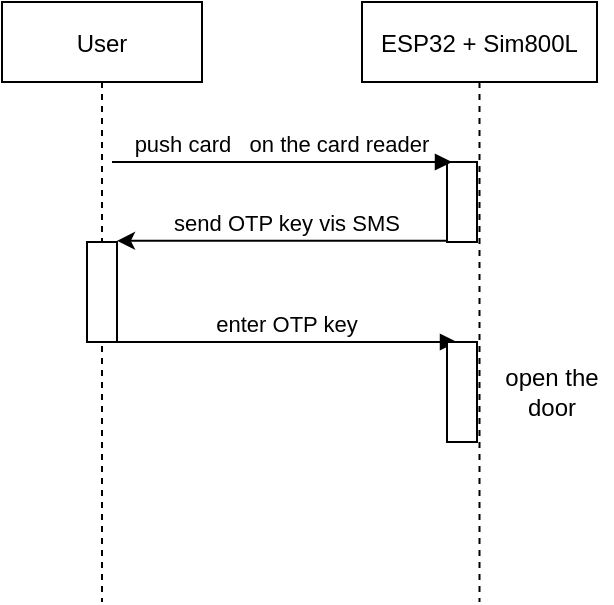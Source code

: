 <mxfile version="18.0.3" type="github">
  <diagram id="kgpKYQtTHZ0yAKxKKP6v" name="Page-1">
    <mxGraphModel dx="813" dy="435" grid="1" gridSize="10" guides="1" tooltips="1" connect="1" arrows="1" fold="1" page="1" pageScale="1" pageWidth="850" pageHeight="1100" math="0" shadow="0">
      <root>
        <mxCell id="0" />
        <mxCell id="1" parent="0" />
        <mxCell id="3nuBFxr9cyL0pnOWT2aG-1" value="User" style="shape=umlLifeline;perimeter=lifelinePerimeter;container=1;collapsible=0;recursiveResize=0;rounded=0;shadow=0;strokeWidth=1;" parent="1" vertex="1">
          <mxGeometry x="120" y="80" width="100" height="300" as="geometry" />
        </mxCell>
        <mxCell id="Ym4FnfFCribtHBTN_zNP-5" value="" style="points=[];perimeter=orthogonalPerimeter;rounded=0;shadow=0;strokeWidth=1;" vertex="1" parent="3nuBFxr9cyL0pnOWT2aG-1">
          <mxGeometry x="42.5" y="120" width="15" height="50" as="geometry" />
        </mxCell>
        <mxCell id="Ym4FnfFCribtHBTN_zNP-10" value="send OTP key vis SMS" style="verticalAlign=bottom;endArrow=none;entryX=0;entryY=0;shadow=0;strokeWidth=1;strokeColor=default;startArrow=classic;startFill=1;endFill=0;" edge="1" parent="3nuBFxr9cyL0pnOWT2aG-1">
          <mxGeometry relative="1" as="geometry">
            <mxPoint x="57.5" y="119.43" as="sourcePoint" />
            <mxPoint x="227.5" y="119.43" as="targetPoint" />
          </mxGeometry>
        </mxCell>
        <mxCell id="Ym4FnfFCribtHBTN_zNP-11" value="enter OTP key" style="verticalAlign=bottom;endArrow=block;entryX=0;entryY=0;shadow=0;strokeWidth=1;" edge="1" parent="3nuBFxr9cyL0pnOWT2aG-1">
          <mxGeometry relative="1" as="geometry">
            <mxPoint x="57.5" y="170.0" as="sourcePoint" />
            <mxPoint x="227.5" y="170.0" as="targetPoint" />
          </mxGeometry>
        </mxCell>
        <mxCell id="3nuBFxr9cyL0pnOWT2aG-5" value="ESP32 + Sim800L" style="shape=umlLifeline;perimeter=lifelinePerimeter;container=1;collapsible=0;recursiveResize=0;rounded=0;shadow=0;strokeWidth=1;" parent="1" vertex="1">
          <mxGeometry x="300" y="80" width="117.5" height="300" as="geometry" />
        </mxCell>
        <mxCell id="Ym4FnfFCribtHBTN_zNP-2" value="" style="points=[];perimeter=orthogonalPerimeter;rounded=0;shadow=0;strokeWidth=1;" vertex="1" parent="3nuBFxr9cyL0pnOWT2aG-5">
          <mxGeometry x="42.5" y="80" width="15" height="40" as="geometry" />
        </mxCell>
        <mxCell id="Ym4FnfFCribtHBTN_zNP-12" value="" style="points=[];perimeter=orthogonalPerimeter;rounded=0;shadow=0;strokeWidth=1;" vertex="1" parent="3nuBFxr9cyL0pnOWT2aG-5">
          <mxGeometry x="42.5" y="170" width="15" height="50" as="geometry" />
        </mxCell>
        <mxCell id="Ym4FnfFCribtHBTN_zNP-13" value="open the door" style="text;html=1;strokeColor=none;fillColor=none;align=center;verticalAlign=middle;whiteSpace=wrap;rounded=0;" vertex="1" parent="3nuBFxr9cyL0pnOWT2aG-5">
          <mxGeometry x="65" y="180" width="60" height="30" as="geometry" />
        </mxCell>
        <mxCell id="3nuBFxr9cyL0pnOWT2aG-8" value="push card   on the card reader" style="verticalAlign=bottom;endArrow=block;entryX=0;entryY=0;shadow=0;strokeWidth=1;" parent="1" edge="1">
          <mxGeometry relative="1" as="geometry">
            <mxPoint x="175" y="160.0" as="sourcePoint" />
            <mxPoint x="345" y="160.0" as="targetPoint" />
          </mxGeometry>
        </mxCell>
      </root>
    </mxGraphModel>
  </diagram>
</mxfile>
